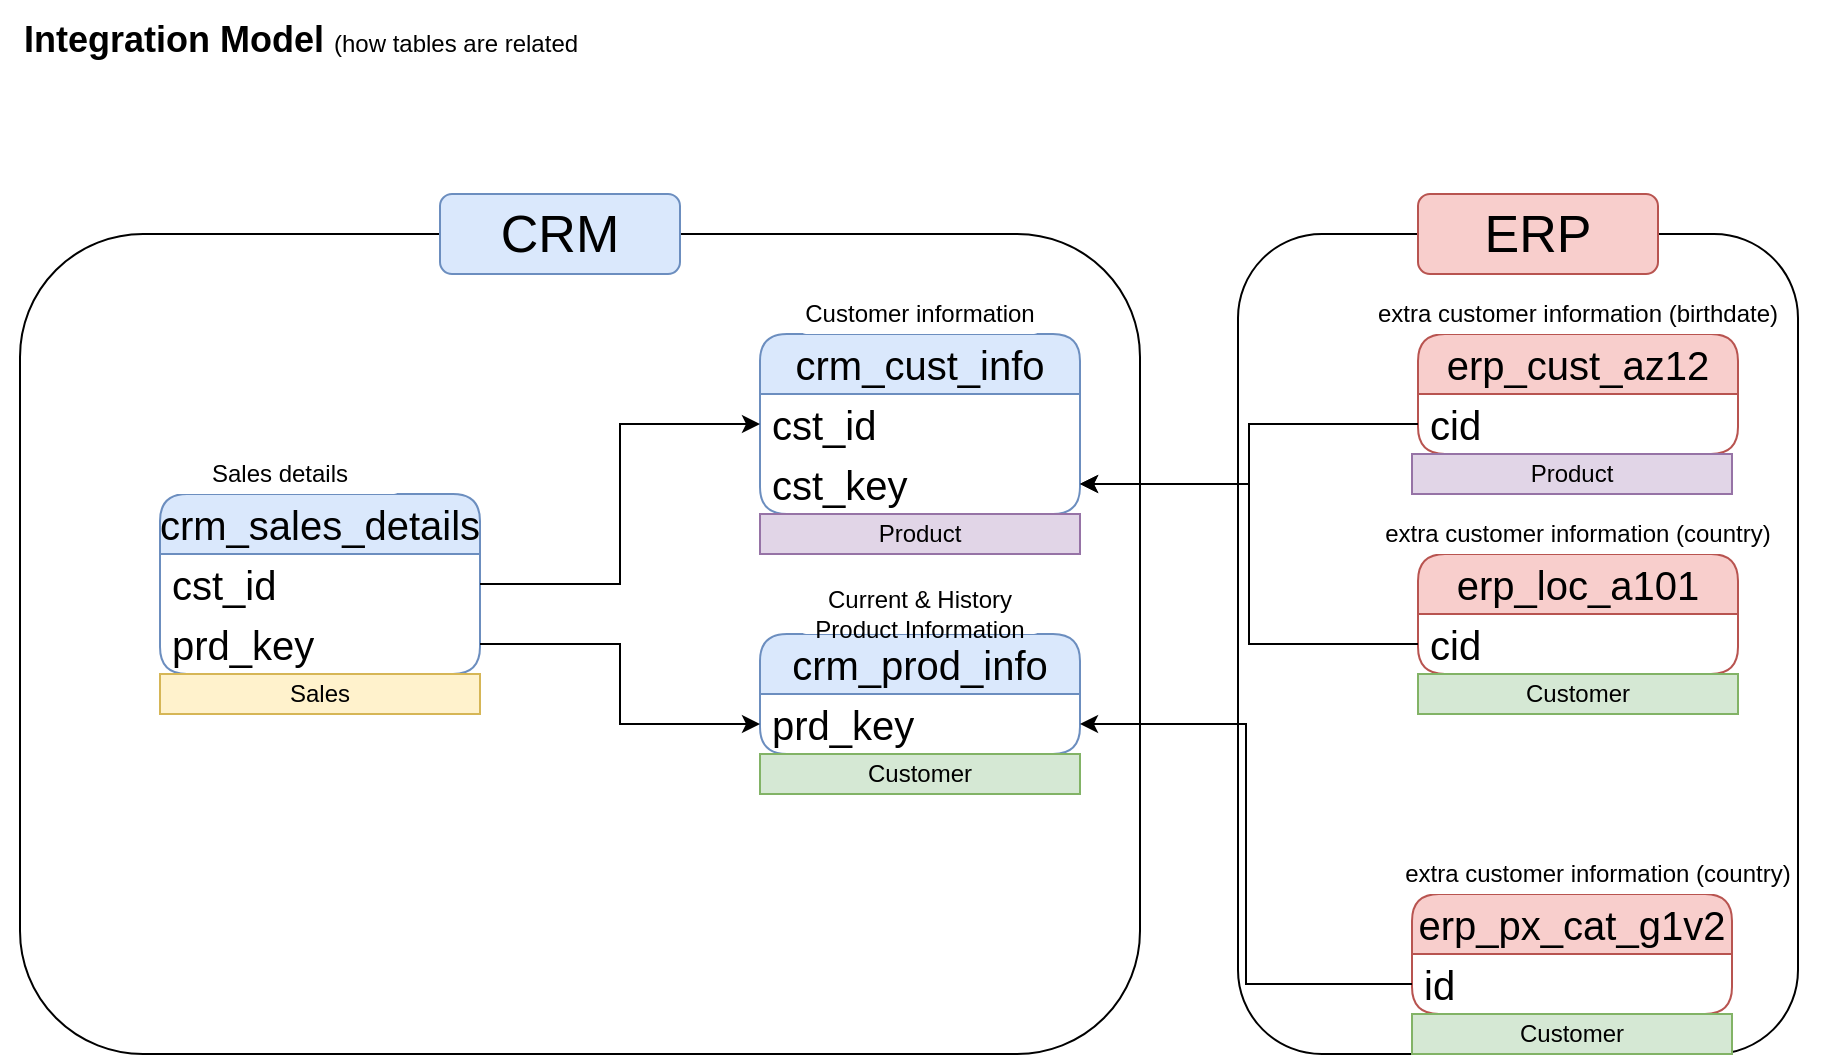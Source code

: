 <mxfile version="28.0.7">
  <diagram name="Seite-1" id="H95R0P3Kwt2uwKNgy9LT">
    <mxGraphModel grid="1" page="1" gridSize="10" guides="1" tooltips="1" connect="1" arrows="1" fold="1" pageScale="1" pageWidth="827" pageHeight="1169" math="0" shadow="0">
      <root>
        <mxCell id="0" />
        <mxCell id="1" parent="0" />
        <mxCell id="HPuyMCrxtLiNgw7tcsRH-31" value="" style="rounded=1;whiteSpace=wrap;html=1;fillColor=none;" vertex="1" parent="1">
          <mxGeometry x="30" width="560" height="410" as="geometry" />
        </mxCell>
        <mxCell id="HPuyMCrxtLiNgw7tcsRH-1" value="crm_cust_info" style="swimlane;fontStyle=0;childLayout=stackLayout;horizontal=1;startSize=30;horizontalStack=0;resizeParent=1;resizeParentMax=0;resizeLast=0;collapsible=1;marginBottom=0;whiteSpace=wrap;html=1;fillColor=#dae8fc;strokeColor=#6c8ebf;fontSize=20;rounded=1;" vertex="1" parent="1">
          <mxGeometry x="400" y="50" width="160" height="90" as="geometry" />
        </mxCell>
        <mxCell id="HPuyMCrxtLiNgw7tcsRH-2" value="cst_id" style="text;strokeColor=none;fillColor=none;align=left;verticalAlign=middle;spacingLeft=4;spacingRight=4;overflow=hidden;points=[[0,0.5],[1,0.5]];portConstraint=eastwest;rotatable=0;whiteSpace=wrap;html=1;fontSize=20;" vertex="1" parent="HPuyMCrxtLiNgw7tcsRH-1">
          <mxGeometry y="30" width="160" height="30" as="geometry" />
        </mxCell>
        <mxCell id="HPuyMCrxtLiNgw7tcsRH-21" value="cst_key" style="text;strokeColor=none;fillColor=none;align=left;verticalAlign=middle;spacingLeft=4;spacingRight=4;overflow=hidden;points=[[0,0.5],[1,0.5]];portConstraint=eastwest;rotatable=0;whiteSpace=wrap;html=1;fontSize=20;" vertex="1" parent="HPuyMCrxtLiNgw7tcsRH-1">
          <mxGeometry y="60" width="160" height="30" as="geometry" />
        </mxCell>
        <mxCell id="HPuyMCrxtLiNgw7tcsRH-5" value="Customer information" style="rounded=1;whiteSpace=wrap;html=1;strokeColor=none;" vertex="1" parent="1">
          <mxGeometry x="420" y="30" width="120" height="20" as="geometry" />
        </mxCell>
        <mxCell id="HPuyMCrxtLiNgw7tcsRH-6" value="crm_prod_info" style="swimlane;fontStyle=0;childLayout=stackLayout;horizontal=1;startSize=30;horizontalStack=0;resizeParent=1;resizeParentMax=0;resizeLast=0;collapsible=1;marginBottom=0;whiteSpace=wrap;html=1;fillColor=#dae8fc;strokeColor=#6c8ebf;fontSize=20;rounded=1;" vertex="1" parent="1">
          <mxGeometry x="400" y="200" width="160" height="60" as="geometry" />
        </mxCell>
        <mxCell id="HPuyMCrxtLiNgw7tcsRH-7" value="prd_key" style="text;strokeColor=none;fillColor=none;align=left;verticalAlign=middle;spacingLeft=4;spacingRight=4;overflow=hidden;points=[[0,0.5],[1,0.5]];portConstraint=eastwest;rotatable=0;whiteSpace=wrap;html=1;fontSize=20;" vertex="1" parent="HPuyMCrxtLiNgw7tcsRH-6">
          <mxGeometry y="30" width="160" height="30" as="geometry" />
        </mxCell>
        <mxCell id="HPuyMCrxtLiNgw7tcsRH-8" value="Current &amp;amp; History Product Information" style="rounded=1;whiteSpace=wrap;html=1;strokeColor=none;" vertex="1" parent="1">
          <mxGeometry x="420" y="180" width="120" height="20" as="geometry" />
        </mxCell>
        <mxCell id="HPuyMCrxtLiNgw7tcsRH-9" value="crm_sales_details" style="swimlane;fontStyle=0;childLayout=stackLayout;horizontal=1;startSize=30;horizontalStack=0;resizeParent=1;resizeParentMax=0;resizeLast=0;collapsible=1;marginBottom=0;whiteSpace=wrap;html=1;fillColor=#dae8fc;strokeColor=#6c8ebf;fontSize=20;rounded=1;" vertex="1" parent="1">
          <mxGeometry x="100" y="130" width="160" height="90" as="geometry" />
        </mxCell>
        <mxCell id="HPuyMCrxtLiNgw7tcsRH-10" value="cst_id" style="text;strokeColor=none;fillColor=none;align=left;verticalAlign=middle;spacingLeft=4;spacingRight=4;overflow=hidden;points=[[0,0.5],[1,0.5]];portConstraint=eastwest;rotatable=0;whiteSpace=wrap;html=1;fontSize=20;" vertex="1" parent="HPuyMCrxtLiNgw7tcsRH-9">
          <mxGeometry y="30" width="160" height="30" as="geometry" />
        </mxCell>
        <mxCell id="HPuyMCrxtLiNgw7tcsRH-12" value="prd_key" style="text;strokeColor=none;fillColor=none;align=left;verticalAlign=middle;spacingLeft=4;spacingRight=4;overflow=hidden;points=[[0,0.5],[1,0.5]];portConstraint=eastwest;rotatable=0;whiteSpace=wrap;html=1;fontSize=20;" vertex="1" parent="HPuyMCrxtLiNgw7tcsRH-9">
          <mxGeometry y="60" width="160" height="30" as="geometry" />
        </mxCell>
        <mxCell id="HPuyMCrxtLiNgw7tcsRH-11" value="Sales details" style="rounded=1;whiteSpace=wrap;html=1;strokeColor=none;" vertex="1" parent="1">
          <mxGeometry x="100" y="110" width="120" height="20" as="geometry" />
        </mxCell>
        <mxCell id="HPuyMCrxtLiNgw7tcsRH-14" style="edgeStyle=orthogonalEdgeStyle;rounded=0;orthogonalLoop=1;jettySize=auto;html=1;entryX=0;entryY=0.5;entryDx=0;entryDy=0;" edge="1" parent="1" source="HPuyMCrxtLiNgw7tcsRH-10" target="HPuyMCrxtLiNgw7tcsRH-2">
          <mxGeometry relative="1" as="geometry" />
        </mxCell>
        <mxCell id="HPuyMCrxtLiNgw7tcsRH-15" style="edgeStyle=orthogonalEdgeStyle;rounded=0;orthogonalLoop=1;jettySize=auto;html=1;entryX=0;entryY=0.5;entryDx=0;entryDy=0;" edge="1" parent="1" source="HPuyMCrxtLiNgw7tcsRH-12" target="HPuyMCrxtLiNgw7tcsRH-7">
          <mxGeometry relative="1" as="geometry" />
        </mxCell>
        <mxCell id="HPuyMCrxtLiNgw7tcsRH-16" value="erp_cust_az12" style="swimlane;fontStyle=0;childLayout=stackLayout;horizontal=1;startSize=30;horizontalStack=0;resizeParent=1;resizeParentMax=0;resizeLast=0;collapsible=1;marginBottom=0;whiteSpace=wrap;html=1;fillColor=#f8cecc;strokeColor=#b85450;fontSize=20;rounded=1;" vertex="1" parent="1">
          <mxGeometry x="729" y="50" width="160" height="60" as="geometry" />
        </mxCell>
        <mxCell id="HPuyMCrxtLiNgw7tcsRH-17" value="cid" style="text;strokeColor=none;fillColor=none;align=left;verticalAlign=middle;spacingLeft=4;spacingRight=4;overflow=hidden;points=[[0,0.5],[1,0.5]];portConstraint=eastwest;rotatable=0;whiteSpace=wrap;html=1;fontSize=20;" vertex="1" parent="HPuyMCrxtLiNgw7tcsRH-16">
          <mxGeometry y="30" width="160" height="30" as="geometry" />
        </mxCell>
        <mxCell id="HPuyMCrxtLiNgw7tcsRH-18" value="extra customer information (birthdate)" style="rounded=1;whiteSpace=wrap;html=1;strokeColor=none;" vertex="1" parent="1">
          <mxGeometry x="689" y="30" width="240" height="20" as="geometry" />
        </mxCell>
        <mxCell id="HPuyMCrxtLiNgw7tcsRH-22" style="edgeStyle=orthogonalEdgeStyle;rounded=0;orthogonalLoop=1;jettySize=auto;html=1;entryX=1;entryY=0.5;entryDx=0;entryDy=0;" edge="1" parent="1" source="HPuyMCrxtLiNgw7tcsRH-17" target="HPuyMCrxtLiNgw7tcsRH-21">
          <mxGeometry relative="1" as="geometry" />
        </mxCell>
        <mxCell id="HPuyMCrxtLiNgw7tcsRH-23" value="erp_loc_a101" style="swimlane;fontStyle=0;childLayout=stackLayout;horizontal=1;startSize=30;horizontalStack=0;resizeParent=1;resizeParentMax=0;resizeLast=0;collapsible=1;marginBottom=0;whiteSpace=wrap;html=1;fillColor=#f8cecc;strokeColor=#b85450;fontSize=20;rounded=1;" vertex="1" parent="1">
          <mxGeometry x="729" y="160" width="160" height="60" as="geometry" />
        </mxCell>
        <mxCell id="HPuyMCrxtLiNgw7tcsRH-24" value="cid" style="text;strokeColor=none;fillColor=none;align=left;verticalAlign=middle;spacingLeft=4;spacingRight=4;overflow=hidden;points=[[0,0.5],[1,0.5]];portConstraint=eastwest;rotatable=0;whiteSpace=wrap;html=1;fontSize=20;" vertex="1" parent="HPuyMCrxtLiNgw7tcsRH-23">
          <mxGeometry y="30" width="160" height="30" as="geometry" />
        </mxCell>
        <mxCell id="HPuyMCrxtLiNgw7tcsRH-25" value="extra customer information (country)" style="rounded=1;whiteSpace=wrap;html=1;strokeColor=none;" vertex="1" parent="1">
          <mxGeometry x="689" y="140" width="240" height="20" as="geometry" />
        </mxCell>
        <mxCell id="HPuyMCrxtLiNgw7tcsRH-26" style="edgeStyle=orthogonalEdgeStyle;rounded=0;orthogonalLoop=1;jettySize=auto;html=1;entryX=1;entryY=0.5;entryDx=0;entryDy=0;" edge="1" parent="1" source="HPuyMCrxtLiNgw7tcsRH-24" target="HPuyMCrxtLiNgw7tcsRH-21">
          <mxGeometry relative="1" as="geometry" />
        </mxCell>
        <mxCell id="HPuyMCrxtLiNgw7tcsRH-27" value="erp_px_cat_g1v2" style="swimlane;fontStyle=0;childLayout=stackLayout;horizontal=1;startSize=30;horizontalStack=0;resizeParent=1;resizeParentMax=0;resizeLast=0;collapsible=1;marginBottom=0;whiteSpace=wrap;html=1;fillColor=#f8cecc;strokeColor=#b85450;fontSize=20;rounded=1;" vertex="1" parent="1">
          <mxGeometry x="726" y="330" width="160" height="60" as="geometry" />
        </mxCell>
        <mxCell id="HPuyMCrxtLiNgw7tcsRH-28" value="id" style="text;strokeColor=none;fillColor=none;align=left;verticalAlign=middle;spacingLeft=4;spacingRight=4;overflow=hidden;points=[[0,0.5],[1,0.5]];portConstraint=eastwest;rotatable=0;whiteSpace=wrap;html=1;fontSize=20;" vertex="1" parent="HPuyMCrxtLiNgw7tcsRH-27">
          <mxGeometry y="30" width="160" height="30" as="geometry" />
        </mxCell>
        <mxCell id="HPuyMCrxtLiNgw7tcsRH-29" value="extra customer information (country)" style="rounded=1;whiteSpace=wrap;html=1;strokeColor=none;" vertex="1" parent="1">
          <mxGeometry x="699" y="310" width="240" height="20" as="geometry" />
        </mxCell>
        <mxCell id="HPuyMCrxtLiNgw7tcsRH-30" style="edgeStyle=orthogonalEdgeStyle;rounded=0;orthogonalLoop=1;jettySize=auto;html=1;entryX=1;entryY=0.5;entryDx=0;entryDy=0;" edge="1" parent="1" source="HPuyMCrxtLiNgw7tcsRH-28" target="HPuyMCrxtLiNgw7tcsRH-7">
          <mxGeometry relative="1" as="geometry" />
        </mxCell>
        <mxCell id="HPuyMCrxtLiNgw7tcsRH-32" value="&lt;font style=&quot;font-size: 26px;&quot;&gt;CRM&lt;/font&gt;" style="rounded=1;whiteSpace=wrap;html=1;fillColor=#dae8fc;strokeColor=#6c8ebf;" vertex="1" parent="1">
          <mxGeometry x="240" y="-20" width="120" height="40" as="geometry" />
        </mxCell>
        <mxCell id="HPuyMCrxtLiNgw7tcsRH-33" value="" style="rounded=1;whiteSpace=wrap;html=1;fillColor=none;" vertex="1" parent="1">
          <mxGeometry x="639" width="280" height="410" as="geometry" />
        </mxCell>
        <mxCell id="HPuyMCrxtLiNgw7tcsRH-34" value="&lt;font style=&quot;font-size: 26px;&quot;&gt;ERP&lt;/font&gt;" style="rounded=1;whiteSpace=wrap;html=1;fillColor=#f8cecc;strokeColor=#b85450;" vertex="1" parent="1">
          <mxGeometry x="729" y="-20" width="120" height="40" as="geometry" />
        </mxCell>
        <mxCell id="7aLBMeKxjEoYZy6QNJK6-1" value="Product" style="rounded=0;whiteSpace=wrap;html=1;fillColor=#e1d5e7;strokeColor=#9673a6;" vertex="1" parent="1">
          <mxGeometry x="400" y="140" width="160" height="20" as="geometry" />
        </mxCell>
        <mxCell id="7aLBMeKxjEoYZy6QNJK6-2" value="Product" style="rounded=0;whiteSpace=wrap;html=1;fillColor=#e1d5e7;strokeColor=#9673a6;" vertex="1" parent="1">
          <mxGeometry x="726" y="110" width="160" height="20" as="geometry" />
        </mxCell>
        <mxCell id="7aLBMeKxjEoYZy6QNJK6-3" value="Customer" style="rounded=0;whiteSpace=wrap;html=1;fillColor=#d5e8d4;strokeColor=#82b366;" vertex="1" parent="1">
          <mxGeometry x="400" y="260" width="160" height="20" as="geometry" />
        </mxCell>
        <mxCell id="7aLBMeKxjEoYZy6QNJK6-4" value="Customer" style="rounded=0;whiteSpace=wrap;html=1;fillColor=#d5e8d4;strokeColor=#82b366;" vertex="1" parent="1">
          <mxGeometry x="729" y="220" width="160" height="20" as="geometry" />
        </mxCell>
        <mxCell id="7aLBMeKxjEoYZy6QNJK6-5" value="Customer" style="rounded=0;whiteSpace=wrap;html=1;fillColor=#d5e8d4;strokeColor=#82b366;" vertex="1" parent="1">
          <mxGeometry x="726" y="390" width="160" height="20" as="geometry" />
        </mxCell>
        <mxCell id="7aLBMeKxjEoYZy6QNJK6-6" value="Sales" style="rounded=0;whiteSpace=wrap;html=1;fillColor=#fff2cc;strokeColor=#d6b656;" vertex="1" parent="1">
          <mxGeometry x="100" y="220" width="160" height="20" as="geometry" />
        </mxCell>
        <mxCell id="7aLBMeKxjEoYZy6QNJK6-7" value="&lt;b&gt;&lt;font style=&quot;font-size: 18px;&quot;&gt;Integration Model &lt;/font&gt;&lt;/b&gt;(how tables are related" style="text;html=1;align=center;verticalAlign=middle;resizable=0;points=[];autosize=1;strokeColor=none;fillColor=none;" vertex="1" parent="1">
          <mxGeometry x="20" y="-117" width="300" height="40" as="geometry" />
        </mxCell>
      </root>
    </mxGraphModel>
  </diagram>
</mxfile>
